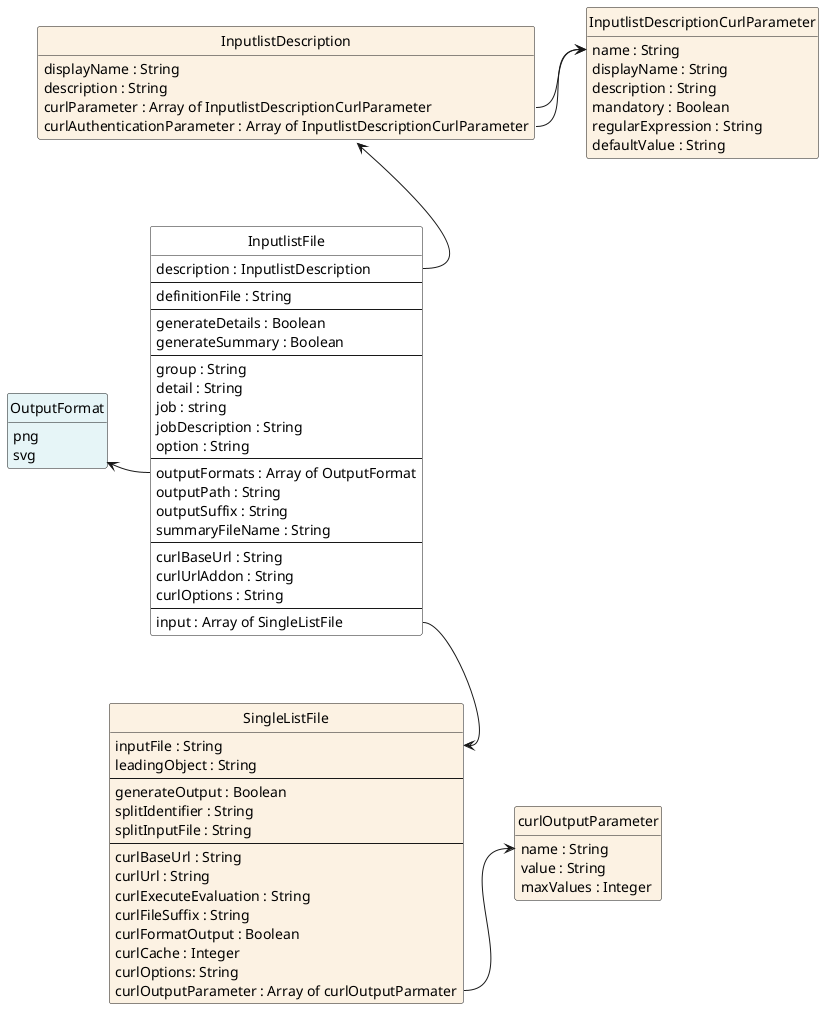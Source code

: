 @startuml
hide circle
hide methods
hide stereotype
'skinparam linetype polyline
show <<Enumeration>> stereotype
skinparam class {
   BackgroundColor<<Enumeration>> #E6F5F7
   BackgroundColor<<Ref>> #FFFFE0
   BackgroundColor<<Pivot>> #FFFFFFF
   BackgroundColor #FCF2E3
}

class OutputFormat <<Enumeration>> {
    png
    svg
}

class InputlistDescription {
    displayName : String
    description : String
    curlParameter : Array of InputlistDescriptionCurlParameter
    curlAuthenticationParameter : Array of InputlistDescriptionCurlParameter
}

class InputlistDescriptionCurlParameter {
    name : String
    displayName : String
    description : String
    mandatory : Boolean
    regularExpression : String
    defaultValue : String
}

class InputlistFile  <<Pivot>> {
  description : InputlistDescription
  --
  definitionFile : String
  --
  generateDetails : Boolean 
  generateSummary : Boolean
  --
  group : String
  detail : String
  job : string
  jobDescription : String
  option : String
  --
  outputFormats : Array of OutputFormat 
  outputPath : String
  outputSuffix : String
  summaryFileName : String
  --
  curlBaseUrl : String
  curlUrlAddon : String 
  curlOptions : String
  --
  input : Array of SingleListFile
}

class curlOutputParameter {
    name : String
    value : String
    maxValues : Integer
}

class SingleListFile {
    inputFile : String
    leadingObject : String
    ---
	generateOutput : Boolean
    splitIdentifier : String
    splitInputFile : String
    ---
    curlBaseUrl : String
    curlUrl : String
    curlExecuteEvaluation : String
    curlFileSuffix : String
    curlFormatOutput : Boolean
	curlCache : Integer
    curlOptions: String
	curlOutputParameter : Array of curlOutputParmater
}

InputlistFile::input --> SingleListFile::inputFile
InputlistFile::outputFormats -left-> OutputFormat
InputlistFile::description -up-> InputlistDescription
InputlistDescription::curlParameter -right-> InputlistDescriptionCurlParameter::name
InputlistDescription::curlAuthenticationParameter -right-> InputlistDescriptionCurlParameter::name
SingleListFile::curlOutputParameter -right-> curlOutputParameter::name

@enduml

